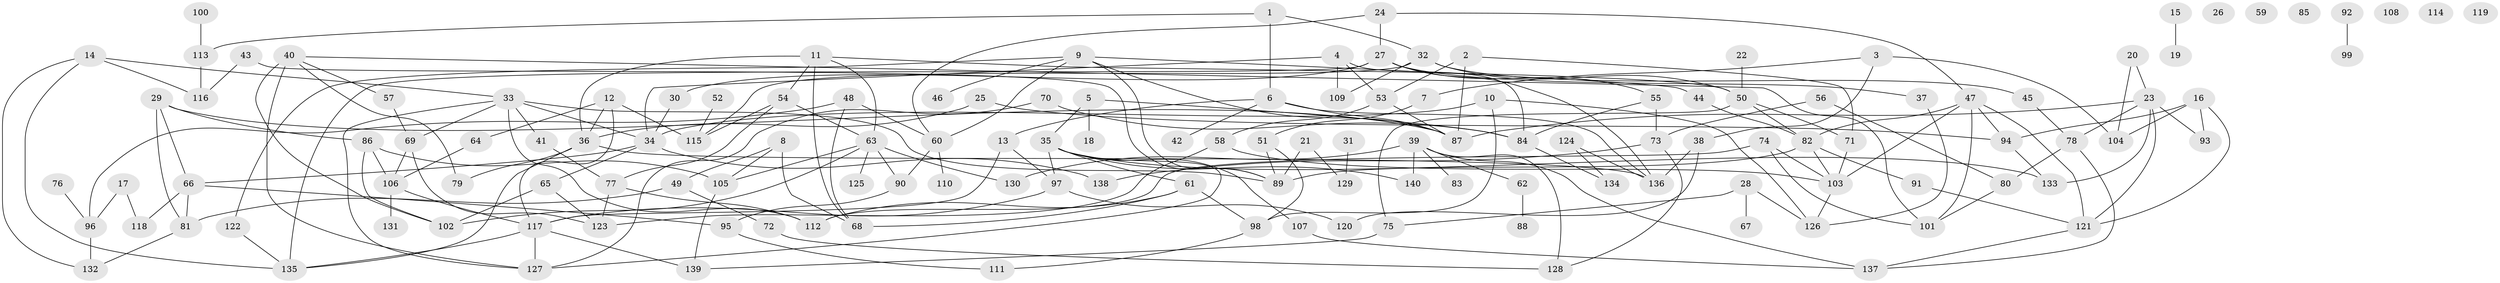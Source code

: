 // coarse degree distribution, {3: 0.11428571428571428, 4: 0.08571428571428572, 8: 0.05714285714285714, 6: 0.08571428571428572, 10: 0.02857142857142857, 9: 0.02857142857142857, 12: 0.02857142857142857, 1: 0.14285714285714285, 5: 0.1, 2: 0.18571428571428572, 0: 0.1, 7: 0.02857142857142857, 11: 0.014285714285714285}
// Generated by graph-tools (version 1.1) at 2025/16/03/04/25 18:16:41]
// undirected, 140 vertices, 219 edges
graph export_dot {
graph [start="1"]
  node [color=gray90,style=filled];
  1;
  2;
  3;
  4;
  5;
  6;
  7;
  8;
  9;
  10;
  11;
  12;
  13;
  14;
  15;
  16;
  17;
  18;
  19;
  20;
  21;
  22;
  23;
  24;
  25;
  26;
  27;
  28;
  29;
  30;
  31;
  32;
  33;
  34;
  35;
  36;
  37;
  38;
  39;
  40;
  41;
  42;
  43;
  44;
  45;
  46;
  47;
  48;
  49;
  50;
  51;
  52;
  53;
  54;
  55;
  56;
  57;
  58;
  59;
  60;
  61;
  62;
  63;
  64;
  65;
  66;
  67;
  68;
  69;
  70;
  71;
  72;
  73;
  74;
  75;
  76;
  77;
  78;
  79;
  80;
  81;
  82;
  83;
  84;
  85;
  86;
  87;
  88;
  89;
  90;
  91;
  92;
  93;
  94;
  95;
  96;
  97;
  98;
  99;
  100;
  101;
  102;
  103;
  104;
  105;
  106;
  107;
  108;
  109;
  110;
  111;
  112;
  113;
  114;
  115;
  116;
  117;
  118;
  119;
  120;
  121;
  122;
  123;
  124;
  125;
  126;
  127;
  128;
  129;
  130;
  131;
  132;
  133;
  134;
  135;
  136;
  137;
  138;
  139;
  140;
  1 -- 6;
  1 -- 32;
  1 -- 113;
  2 -- 53;
  2 -- 71;
  2 -- 87;
  3 -- 7;
  3 -- 38;
  3 -- 104;
  4 -- 34;
  4 -- 53;
  4 -- 84;
  4 -- 109;
  5 -- 18;
  5 -- 35;
  5 -- 84;
  6 -- 13;
  6 -- 42;
  6 -- 87;
  6 -- 136;
  7 -- 51;
  8 -- 49;
  8 -- 68;
  8 -- 105;
  9 -- 44;
  9 -- 46;
  9 -- 60;
  9 -- 87;
  9 -- 89;
  9 -- 122;
  10 -- 34;
  10 -- 98;
  10 -- 126;
  11 -- 36;
  11 -- 50;
  11 -- 54;
  11 -- 63;
  11 -- 68;
  12 -- 36;
  12 -- 64;
  12 -- 115;
  12 -- 117;
  13 -- 97;
  13 -- 117;
  14 -- 33;
  14 -- 116;
  14 -- 132;
  14 -- 135;
  15 -- 19;
  16 -- 93;
  16 -- 94;
  16 -- 104;
  16 -- 121;
  17 -- 96;
  17 -- 118;
  20 -- 23;
  20 -- 104;
  21 -- 89;
  21 -- 129;
  22 -- 50;
  23 -- 78;
  23 -- 87;
  23 -- 93;
  23 -- 121;
  23 -- 133;
  24 -- 27;
  24 -- 47;
  24 -- 60;
  25 -- 36;
  25 -- 94;
  27 -- 30;
  27 -- 37;
  27 -- 55;
  27 -- 135;
  27 -- 136;
  28 -- 67;
  28 -- 75;
  28 -- 126;
  29 -- 66;
  29 -- 81;
  29 -- 86;
  29 -- 87;
  30 -- 34;
  31 -- 129;
  32 -- 45;
  32 -- 50;
  32 -- 109;
  32 -- 115;
  33 -- 34;
  33 -- 41;
  33 -- 69;
  33 -- 89;
  33 -- 112;
  33 -- 127;
  34 -- 65;
  34 -- 66;
  34 -- 138;
  35 -- 61;
  35 -- 97;
  35 -- 107;
  35 -- 127;
  35 -- 133;
  35 -- 140;
  36 -- 79;
  36 -- 135;
  36 -- 136;
  37 -- 126;
  38 -- 120;
  38 -- 136;
  39 -- 62;
  39 -- 83;
  39 -- 128;
  39 -- 130;
  39 -- 137;
  39 -- 140;
  40 -- 57;
  40 -- 79;
  40 -- 101;
  40 -- 102;
  40 -- 127;
  41 -- 77;
  43 -- 89;
  43 -- 116;
  44 -- 82;
  45 -- 78;
  47 -- 82;
  47 -- 94;
  47 -- 101;
  47 -- 103;
  47 -- 121;
  48 -- 60;
  48 -- 68;
  48 -- 96;
  49 -- 72;
  49 -- 81;
  50 -- 71;
  50 -- 75;
  50 -- 82;
  51 -- 89;
  51 -- 98;
  52 -- 115;
  53 -- 58;
  53 -- 87;
  54 -- 63;
  54 -- 77;
  54 -- 115;
  55 -- 73;
  55 -- 84;
  56 -- 73;
  56 -- 80;
  57 -- 69;
  58 -- 103;
  58 -- 123;
  60 -- 90;
  60 -- 110;
  61 -- 68;
  61 -- 98;
  61 -- 112;
  62 -- 88;
  63 -- 90;
  63 -- 102;
  63 -- 105;
  63 -- 125;
  63 -- 130;
  64 -- 106;
  65 -- 102;
  65 -- 123;
  66 -- 81;
  66 -- 95;
  66 -- 118;
  69 -- 106;
  69 -- 123;
  70 -- 84;
  70 -- 127;
  71 -- 103;
  72 -- 128;
  73 -- 128;
  73 -- 138;
  74 -- 101;
  74 -- 103;
  74 -- 112;
  75 -- 139;
  76 -- 96;
  77 -- 112;
  77 -- 123;
  78 -- 80;
  78 -- 137;
  80 -- 101;
  81 -- 132;
  82 -- 89;
  82 -- 91;
  82 -- 103;
  84 -- 134;
  86 -- 102;
  86 -- 105;
  86 -- 106;
  90 -- 95;
  91 -- 121;
  92 -- 99;
  94 -- 133;
  95 -- 111;
  96 -- 132;
  97 -- 117;
  97 -- 120;
  98 -- 111;
  100 -- 113;
  103 -- 126;
  105 -- 139;
  106 -- 117;
  106 -- 131;
  107 -- 137;
  113 -- 116;
  117 -- 127;
  117 -- 135;
  117 -- 139;
  121 -- 137;
  122 -- 135;
  124 -- 134;
  124 -- 136;
}
